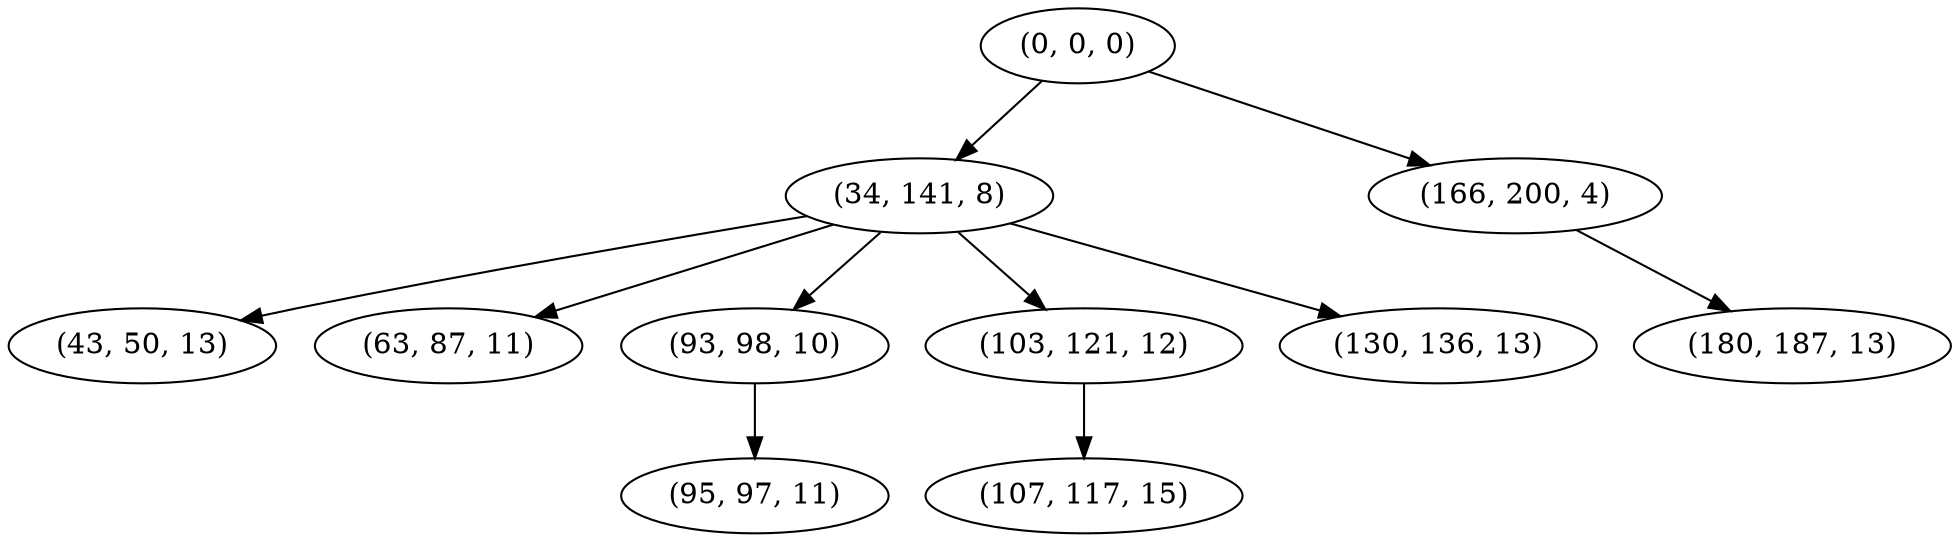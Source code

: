 digraph tree {
    "(0, 0, 0)";
    "(34, 141, 8)";
    "(43, 50, 13)";
    "(63, 87, 11)";
    "(93, 98, 10)";
    "(95, 97, 11)";
    "(103, 121, 12)";
    "(107, 117, 15)";
    "(130, 136, 13)";
    "(166, 200, 4)";
    "(180, 187, 13)";
    "(0, 0, 0)" -> "(34, 141, 8)";
    "(0, 0, 0)" -> "(166, 200, 4)";
    "(34, 141, 8)" -> "(43, 50, 13)";
    "(34, 141, 8)" -> "(63, 87, 11)";
    "(34, 141, 8)" -> "(93, 98, 10)";
    "(34, 141, 8)" -> "(103, 121, 12)";
    "(34, 141, 8)" -> "(130, 136, 13)";
    "(93, 98, 10)" -> "(95, 97, 11)";
    "(103, 121, 12)" -> "(107, 117, 15)";
    "(166, 200, 4)" -> "(180, 187, 13)";
}
